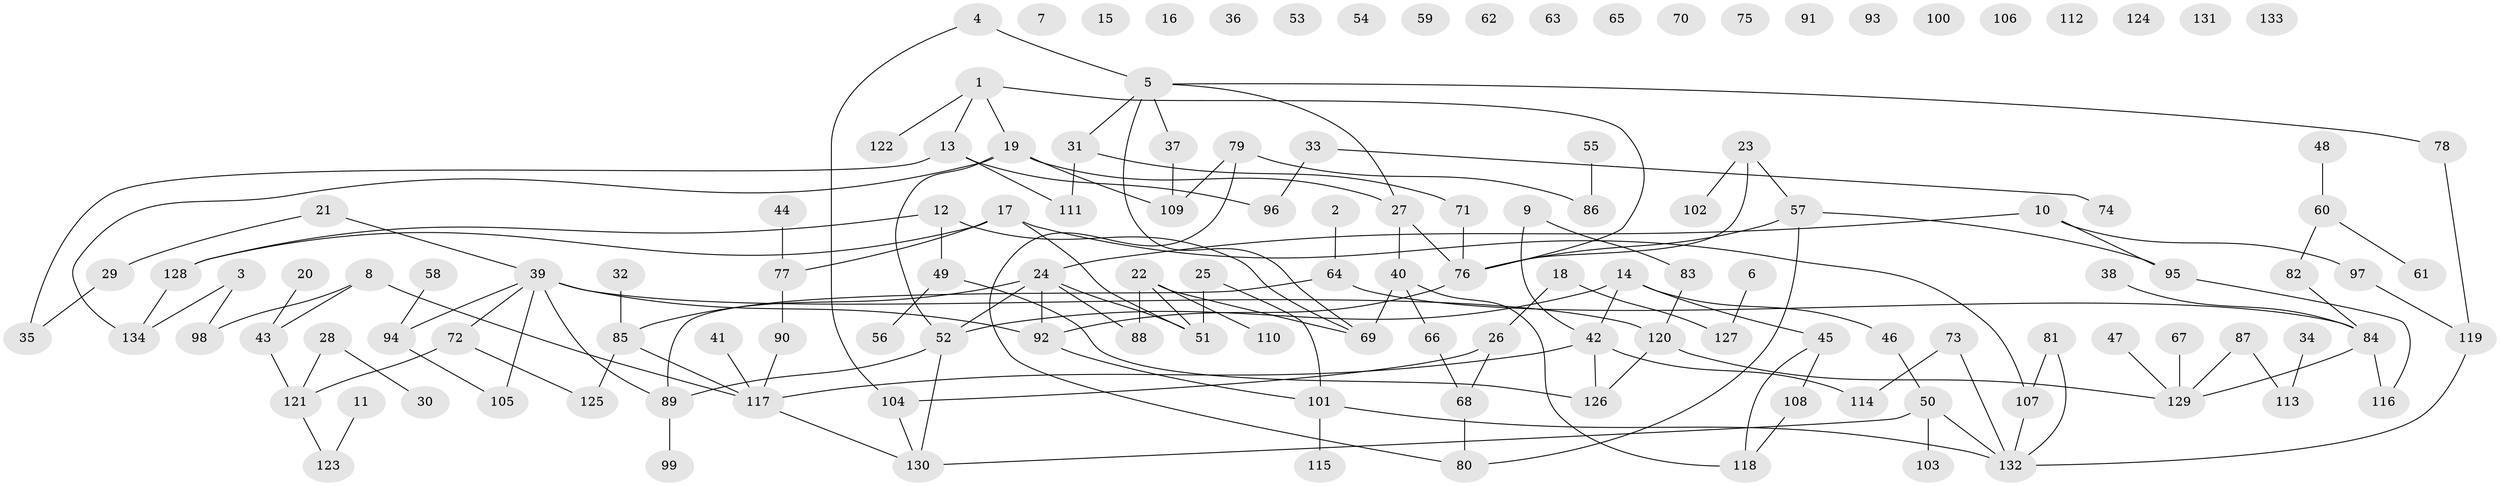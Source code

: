 // Generated by graph-tools (version 1.1) at 2025/33/03/09/25 02:33:47]
// undirected, 134 vertices, 153 edges
graph export_dot {
graph [start="1"]
  node [color=gray90,style=filled];
  1;
  2;
  3;
  4;
  5;
  6;
  7;
  8;
  9;
  10;
  11;
  12;
  13;
  14;
  15;
  16;
  17;
  18;
  19;
  20;
  21;
  22;
  23;
  24;
  25;
  26;
  27;
  28;
  29;
  30;
  31;
  32;
  33;
  34;
  35;
  36;
  37;
  38;
  39;
  40;
  41;
  42;
  43;
  44;
  45;
  46;
  47;
  48;
  49;
  50;
  51;
  52;
  53;
  54;
  55;
  56;
  57;
  58;
  59;
  60;
  61;
  62;
  63;
  64;
  65;
  66;
  67;
  68;
  69;
  70;
  71;
  72;
  73;
  74;
  75;
  76;
  77;
  78;
  79;
  80;
  81;
  82;
  83;
  84;
  85;
  86;
  87;
  88;
  89;
  90;
  91;
  92;
  93;
  94;
  95;
  96;
  97;
  98;
  99;
  100;
  101;
  102;
  103;
  104;
  105;
  106;
  107;
  108;
  109;
  110;
  111;
  112;
  113;
  114;
  115;
  116;
  117;
  118;
  119;
  120;
  121;
  122;
  123;
  124;
  125;
  126;
  127;
  128;
  129;
  130;
  131;
  132;
  133;
  134;
  1 -- 13;
  1 -- 19;
  1 -- 76;
  1 -- 122;
  2 -- 64;
  3 -- 98;
  3 -- 134;
  4 -- 5;
  4 -- 104;
  5 -- 27;
  5 -- 31;
  5 -- 37;
  5 -- 69;
  5 -- 78;
  6 -- 127;
  8 -- 43;
  8 -- 98;
  8 -- 117;
  9 -- 42;
  9 -- 83;
  10 -- 24;
  10 -- 95;
  10 -- 97;
  11 -- 123;
  12 -- 49;
  12 -- 69;
  12 -- 128;
  13 -- 35;
  13 -- 96;
  13 -- 111;
  14 -- 42;
  14 -- 45;
  14 -- 46;
  14 -- 52;
  17 -- 51;
  17 -- 77;
  17 -- 107;
  17 -- 128;
  18 -- 26;
  18 -- 127;
  19 -- 27;
  19 -- 52;
  19 -- 109;
  19 -- 134;
  20 -- 43;
  21 -- 29;
  21 -- 39;
  22 -- 51;
  22 -- 69;
  22 -- 88;
  22 -- 110;
  23 -- 57;
  23 -- 76;
  23 -- 102;
  24 -- 51;
  24 -- 52;
  24 -- 85;
  24 -- 88;
  24 -- 92;
  25 -- 51;
  25 -- 101;
  26 -- 68;
  26 -- 104;
  27 -- 40;
  27 -- 76;
  28 -- 30;
  28 -- 121;
  29 -- 35;
  31 -- 71;
  31 -- 111;
  32 -- 85;
  33 -- 74;
  33 -- 96;
  34 -- 113;
  37 -- 109;
  38 -- 84;
  39 -- 72;
  39 -- 89;
  39 -- 92;
  39 -- 94;
  39 -- 105;
  39 -- 120;
  40 -- 66;
  40 -- 69;
  40 -- 118;
  41 -- 117;
  42 -- 114;
  42 -- 117;
  42 -- 126;
  43 -- 121;
  44 -- 77;
  45 -- 108;
  45 -- 118;
  46 -- 50;
  47 -- 129;
  48 -- 60;
  49 -- 56;
  49 -- 126;
  50 -- 103;
  50 -- 130;
  50 -- 132;
  52 -- 89;
  52 -- 130;
  55 -- 86;
  57 -- 76;
  57 -- 80;
  57 -- 95;
  58 -- 94;
  60 -- 61;
  60 -- 82;
  64 -- 84;
  64 -- 89;
  66 -- 68;
  67 -- 129;
  68 -- 80;
  71 -- 76;
  72 -- 121;
  72 -- 125;
  73 -- 114;
  73 -- 132;
  76 -- 92;
  77 -- 90;
  78 -- 119;
  79 -- 80;
  79 -- 86;
  79 -- 109;
  81 -- 107;
  81 -- 132;
  82 -- 84;
  83 -- 120;
  84 -- 116;
  84 -- 129;
  85 -- 117;
  85 -- 125;
  87 -- 113;
  87 -- 129;
  89 -- 99;
  90 -- 117;
  92 -- 101;
  94 -- 105;
  95 -- 116;
  97 -- 119;
  101 -- 115;
  101 -- 132;
  104 -- 130;
  107 -- 132;
  108 -- 118;
  117 -- 130;
  119 -- 132;
  120 -- 126;
  120 -- 129;
  121 -- 123;
  128 -- 134;
}
